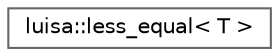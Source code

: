 digraph "类继承关系图"
{
 // LATEX_PDF_SIZE
  bgcolor="transparent";
  edge [fontname=Helvetica,fontsize=10,labelfontname=Helvetica,labelfontsize=10];
  node [fontname=Helvetica,fontsize=10,shape=box,height=0.2,width=0.4];
  rankdir="LR";
  Node0 [id="Node000000",label="luisa::less_equal\< T \>",height=0.2,width=0.4,color="grey40", fillcolor="white", style="filled",URL="$structluisa_1_1less__equal.html",tooltip=" "];
}
